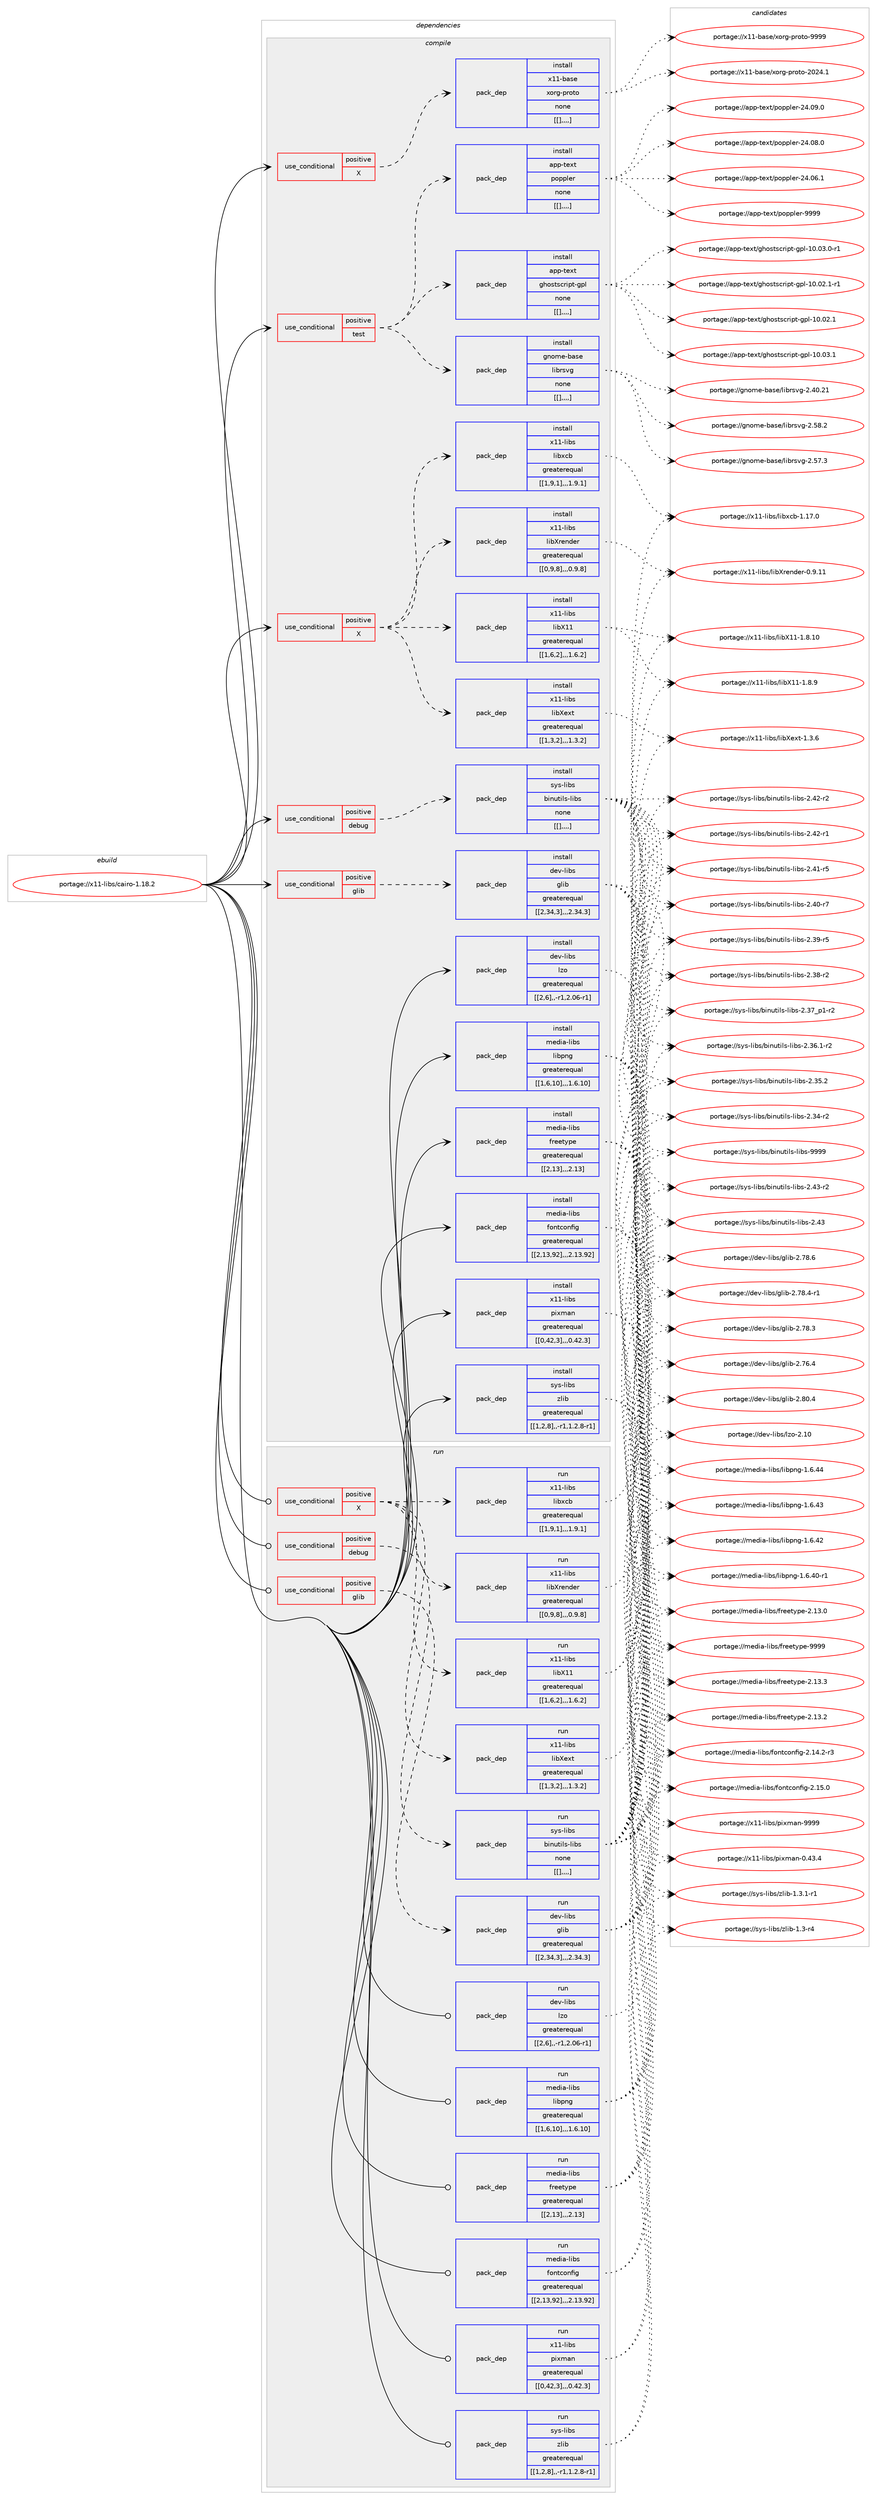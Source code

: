 digraph prolog {

# *************
# Graph options
# *************

newrank=true;
concentrate=true;
compound=true;
graph [rankdir=LR,fontname=Helvetica,fontsize=10,ranksep=1.5];#, ranksep=2.5, nodesep=0.2];
edge  [arrowhead=vee];
node  [fontname=Helvetica,fontsize=10];

# **********
# The ebuild
# **********

subgraph cluster_leftcol {
color=gray;
label=<<i>ebuild</i>>;
id [label="portage://x11-libs/cairo-1.18.2", color=red, width=4, href="../x11-libs/cairo-1.18.2.svg"];
}

# ****************
# The dependencies
# ****************

subgraph cluster_midcol {
color=gray;
label=<<i>dependencies</i>>;
subgraph cluster_compile {
fillcolor="#eeeeee";
style=filled;
label=<<i>compile</i>>;
subgraph cond11609 {
dependency32391 [label=<<TABLE BORDER="0" CELLBORDER="1" CELLSPACING="0" CELLPADDING="4"><TR><TD ROWSPAN="3" CELLPADDING="10">use_conditional</TD></TR><TR><TD>positive</TD></TR><TR><TD>X</TD></TR></TABLE>>, shape=none, color=red];
subgraph pack20560 {
dependency32392 [label=<<TABLE BORDER="0" CELLBORDER="1" CELLSPACING="0" CELLPADDING="4" WIDTH="220"><TR><TD ROWSPAN="6" CELLPADDING="30">pack_dep</TD></TR><TR><TD WIDTH="110">install</TD></TR><TR><TD>x11-base</TD></TR><TR><TD>xorg-proto</TD></TR><TR><TD>none</TD></TR><TR><TD>[[],,,,]</TD></TR></TABLE>>, shape=none, color=blue];
}
dependency32391:e -> dependency32392:w [weight=20,style="dashed",arrowhead="vee"];
}
id:e -> dependency32391:w [weight=20,style="solid",arrowhead="vee"];
subgraph cond11610 {
dependency32393 [label=<<TABLE BORDER="0" CELLBORDER="1" CELLSPACING="0" CELLPADDING="4"><TR><TD ROWSPAN="3" CELLPADDING="10">use_conditional</TD></TR><TR><TD>positive</TD></TR><TR><TD>X</TD></TR></TABLE>>, shape=none, color=red];
subgraph pack20561 {
dependency32394 [label=<<TABLE BORDER="0" CELLBORDER="1" CELLSPACING="0" CELLPADDING="4" WIDTH="220"><TR><TD ROWSPAN="6" CELLPADDING="30">pack_dep</TD></TR><TR><TD WIDTH="110">install</TD></TR><TR><TD>x11-libs</TD></TR><TR><TD>libXrender</TD></TR><TR><TD>greaterequal</TD></TR><TR><TD>[[0,9,8],,,0.9.8]</TD></TR></TABLE>>, shape=none, color=blue];
}
dependency32393:e -> dependency32394:w [weight=20,style="dashed",arrowhead="vee"];
subgraph pack20562 {
dependency32395 [label=<<TABLE BORDER="0" CELLBORDER="1" CELLSPACING="0" CELLPADDING="4" WIDTH="220"><TR><TD ROWSPAN="6" CELLPADDING="30">pack_dep</TD></TR><TR><TD WIDTH="110">install</TD></TR><TR><TD>x11-libs</TD></TR><TR><TD>libXext</TD></TR><TR><TD>greaterequal</TD></TR><TR><TD>[[1,3,2],,,1.3.2]</TD></TR></TABLE>>, shape=none, color=blue];
}
dependency32393:e -> dependency32395:w [weight=20,style="dashed",arrowhead="vee"];
subgraph pack20563 {
dependency32396 [label=<<TABLE BORDER="0" CELLBORDER="1" CELLSPACING="0" CELLPADDING="4" WIDTH="220"><TR><TD ROWSPAN="6" CELLPADDING="30">pack_dep</TD></TR><TR><TD WIDTH="110">install</TD></TR><TR><TD>x11-libs</TD></TR><TR><TD>libX11</TD></TR><TR><TD>greaterequal</TD></TR><TR><TD>[[1,6,2],,,1.6.2]</TD></TR></TABLE>>, shape=none, color=blue];
}
dependency32393:e -> dependency32396:w [weight=20,style="dashed",arrowhead="vee"];
subgraph pack20564 {
dependency32397 [label=<<TABLE BORDER="0" CELLBORDER="1" CELLSPACING="0" CELLPADDING="4" WIDTH="220"><TR><TD ROWSPAN="6" CELLPADDING="30">pack_dep</TD></TR><TR><TD WIDTH="110">install</TD></TR><TR><TD>x11-libs</TD></TR><TR><TD>libxcb</TD></TR><TR><TD>greaterequal</TD></TR><TR><TD>[[1,9,1],,,1.9.1]</TD></TR></TABLE>>, shape=none, color=blue];
}
dependency32393:e -> dependency32397:w [weight=20,style="dashed",arrowhead="vee"];
}
id:e -> dependency32393:w [weight=20,style="solid",arrowhead="vee"];
subgraph cond11611 {
dependency32398 [label=<<TABLE BORDER="0" CELLBORDER="1" CELLSPACING="0" CELLPADDING="4"><TR><TD ROWSPAN="3" CELLPADDING="10">use_conditional</TD></TR><TR><TD>positive</TD></TR><TR><TD>debug</TD></TR></TABLE>>, shape=none, color=red];
subgraph pack20565 {
dependency32399 [label=<<TABLE BORDER="0" CELLBORDER="1" CELLSPACING="0" CELLPADDING="4" WIDTH="220"><TR><TD ROWSPAN="6" CELLPADDING="30">pack_dep</TD></TR><TR><TD WIDTH="110">install</TD></TR><TR><TD>sys-libs</TD></TR><TR><TD>binutils-libs</TD></TR><TR><TD>none</TD></TR><TR><TD>[[],,,,]</TD></TR></TABLE>>, shape=none, color=blue];
}
dependency32398:e -> dependency32399:w [weight=20,style="dashed",arrowhead="vee"];
}
id:e -> dependency32398:w [weight=20,style="solid",arrowhead="vee"];
subgraph cond11612 {
dependency32400 [label=<<TABLE BORDER="0" CELLBORDER="1" CELLSPACING="0" CELLPADDING="4"><TR><TD ROWSPAN="3" CELLPADDING="10">use_conditional</TD></TR><TR><TD>positive</TD></TR><TR><TD>glib</TD></TR></TABLE>>, shape=none, color=red];
subgraph pack20566 {
dependency32401 [label=<<TABLE BORDER="0" CELLBORDER="1" CELLSPACING="0" CELLPADDING="4" WIDTH="220"><TR><TD ROWSPAN="6" CELLPADDING="30">pack_dep</TD></TR><TR><TD WIDTH="110">install</TD></TR><TR><TD>dev-libs</TD></TR><TR><TD>glib</TD></TR><TR><TD>greaterequal</TD></TR><TR><TD>[[2,34,3],,,2.34.3]</TD></TR></TABLE>>, shape=none, color=blue];
}
dependency32400:e -> dependency32401:w [weight=20,style="dashed",arrowhead="vee"];
}
id:e -> dependency32400:w [weight=20,style="solid",arrowhead="vee"];
subgraph cond11613 {
dependency32402 [label=<<TABLE BORDER="0" CELLBORDER="1" CELLSPACING="0" CELLPADDING="4"><TR><TD ROWSPAN="3" CELLPADDING="10">use_conditional</TD></TR><TR><TD>positive</TD></TR><TR><TD>test</TD></TR></TABLE>>, shape=none, color=red];
subgraph pack20567 {
dependency32403 [label=<<TABLE BORDER="0" CELLBORDER="1" CELLSPACING="0" CELLPADDING="4" WIDTH="220"><TR><TD ROWSPAN="6" CELLPADDING="30">pack_dep</TD></TR><TR><TD WIDTH="110">install</TD></TR><TR><TD>app-text</TD></TR><TR><TD>ghostscript-gpl</TD></TR><TR><TD>none</TD></TR><TR><TD>[[],,,,]</TD></TR></TABLE>>, shape=none, color=blue];
}
dependency32402:e -> dependency32403:w [weight=20,style="dashed",arrowhead="vee"];
subgraph pack20568 {
dependency32404 [label=<<TABLE BORDER="0" CELLBORDER="1" CELLSPACING="0" CELLPADDING="4" WIDTH="220"><TR><TD ROWSPAN="6" CELLPADDING="30">pack_dep</TD></TR><TR><TD WIDTH="110">install</TD></TR><TR><TD>app-text</TD></TR><TR><TD>poppler</TD></TR><TR><TD>none</TD></TR><TR><TD>[[],,,,]</TD></TR></TABLE>>, shape=none, color=blue];
}
dependency32402:e -> dependency32404:w [weight=20,style="dashed",arrowhead="vee"];
subgraph pack20569 {
dependency32405 [label=<<TABLE BORDER="0" CELLBORDER="1" CELLSPACING="0" CELLPADDING="4" WIDTH="220"><TR><TD ROWSPAN="6" CELLPADDING="30">pack_dep</TD></TR><TR><TD WIDTH="110">install</TD></TR><TR><TD>gnome-base</TD></TR><TR><TD>librsvg</TD></TR><TR><TD>none</TD></TR><TR><TD>[[],,,,]</TD></TR></TABLE>>, shape=none, color=blue];
}
dependency32402:e -> dependency32405:w [weight=20,style="dashed",arrowhead="vee"];
}
id:e -> dependency32402:w [weight=20,style="solid",arrowhead="vee"];
subgraph pack20570 {
dependency32406 [label=<<TABLE BORDER="0" CELLBORDER="1" CELLSPACING="0" CELLPADDING="4" WIDTH="220"><TR><TD ROWSPAN="6" CELLPADDING="30">pack_dep</TD></TR><TR><TD WIDTH="110">install</TD></TR><TR><TD>dev-libs</TD></TR><TR><TD>lzo</TD></TR><TR><TD>greaterequal</TD></TR><TR><TD>[[2,6],,-r1,2.06-r1]</TD></TR></TABLE>>, shape=none, color=blue];
}
id:e -> dependency32406:w [weight=20,style="solid",arrowhead="vee"];
subgraph pack20571 {
dependency32407 [label=<<TABLE BORDER="0" CELLBORDER="1" CELLSPACING="0" CELLPADDING="4" WIDTH="220"><TR><TD ROWSPAN="6" CELLPADDING="30">pack_dep</TD></TR><TR><TD WIDTH="110">install</TD></TR><TR><TD>media-libs</TD></TR><TR><TD>fontconfig</TD></TR><TR><TD>greaterequal</TD></TR><TR><TD>[[2,13,92],,,2.13.92]</TD></TR></TABLE>>, shape=none, color=blue];
}
id:e -> dependency32407:w [weight=20,style="solid",arrowhead="vee"];
subgraph pack20572 {
dependency32408 [label=<<TABLE BORDER="0" CELLBORDER="1" CELLSPACING="0" CELLPADDING="4" WIDTH="220"><TR><TD ROWSPAN="6" CELLPADDING="30">pack_dep</TD></TR><TR><TD WIDTH="110">install</TD></TR><TR><TD>media-libs</TD></TR><TR><TD>freetype</TD></TR><TR><TD>greaterequal</TD></TR><TR><TD>[[2,13],,,2.13]</TD></TR></TABLE>>, shape=none, color=blue];
}
id:e -> dependency32408:w [weight=20,style="solid",arrowhead="vee"];
subgraph pack20573 {
dependency32409 [label=<<TABLE BORDER="0" CELLBORDER="1" CELLSPACING="0" CELLPADDING="4" WIDTH="220"><TR><TD ROWSPAN="6" CELLPADDING="30">pack_dep</TD></TR><TR><TD WIDTH="110">install</TD></TR><TR><TD>media-libs</TD></TR><TR><TD>libpng</TD></TR><TR><TD>greaterequal</TD></TR><TR><TD>[[1,6,10],,,1.6.10]</TD></TR></TABLE>>, shape=none, color=blue];
}
id:e -> dependency32409:w [weight=20,style="solid",arrowhead="vee"];
subgraph pack20574 {
dependency32410 [label=<<TABLE BORDER="0" CELLBORDER="1" CELLSPACING="0" CELLPADDING="4" WIDTH="220"><TR><TD ROWSPAN="6" CELLPADDING="30">pack_dep</TD></TR><TR><TD WIDTH="110">install</TD></TR><TR><TD>sys-libs</TD></TR><TR><TD>zlib</TD></TR><TR><TD>greaterequal</TD></TR><TR><TD>[[1,2,8],,-r1,1.2.8-r1]</TD></TR></TABLE>>, shape=none, color=blue];
}
id:e -> dependency32410:w [weight=20,style="solid",arrowhead="vee"];
subgraph pack20575 {
dependency32411 [label=<<TABLE BORDER="0" CELLBORDER="1" CELLSPACING="0" CELLPADDING="4" WIDTH="220"><TR><TD ROWSPAN="6" CELLPADDING="30">pack_dep</TD></TR><TR><TD WIDTH="110">install</TD></TR><TR><TD>x11-libs</TD></TR><TR><TD>pixman</TD></TR><TR><TD>greaterequal</TD></TR><TR><TD>[[0,42,3],,,0.42.3]</TD></TR></TABLE>>, shape=none, color=blue];
}
id:e -> dependency32411:w [weight=20,style="solid",arrowhead="vee"];
}
subgraph cluster_compileandrun {
fillcolor="#eeeeee";
style=filled;
label=<<i>compile and run</i>>;
}
subgraph cluster_run {
fillcolor="#eeeeee";
style=filled;
label=<<i>run</i>>;
subgraph cond11614 {
dependency32412 [label=<<TABLE BORDER="0" CELLBORDER="1" CELLSPACING="0" CELLPADDING="4"><TR><TD ROWSPAN="3" CELLPADDING="10">use_conditional</TD></TR><TR><TD>positive</TD></TR><TR><TD>X</TD></TR></TABLE>>, shape=none, color=red];
subgraph pack20576 {
dependency32413 [label=<<TABLE BORDER="0" CELLBORDER="1" CELLSPACING="0" CELLPADDING="4" WIDTH="220"><TR><TD ROWSPAN="6" CELLPADDING="30">pack_dep</TD></TR><TR><TD WIDTH="110">run</TD></TR><TR><TD>x11-libs</TD></TR><TR><TD>libXrender</TD></TR><TR><TD>greaterequal</TD></TR><TR><TD>[[0,9,8],,,0.9.8]</TD></TR></TABLE>>, shape=none, color=blue];
}
dependency32412:e -> dependency32413:w [weight=20,style="dashed",arrowhead="vee"];
subgraph pack20577 {
dependency32414 [label=<<TABLE BORDER="0" CELLBORDER="1" CELLSPACING="0" CELLPADDING="4" WIDTH="220"><TR><TD ROWSPAN="6" CELLPADDING="30">pack_dep</TD></TR><TR><TD WIDTH="110">run</TD></TR><TR><TD>x11-libs</TD></TR><TR><TD>libXext</TD></TR><TR><TD>greaterequal</TD></TR><TR><TD>[[1,3,2],,,1.3.2]</TD></TR></TABLE>>, shape=none, color=blue];
}
dependency32412:e -> dependency32414:w [weight=20,style="dashed",arrowhead="vee"];
subgraph pack20578 {
dependency32415 [label=<<TABLE BORDER="0" CELLBORDER="1" CELLSPACING="0" CELLPADDING="4" WIDTH="220"><TR><TD ROWSPAN="6" CELLPADDING="30">pack_dep</TD></TR><TR><TD WIDTH="110">run</TD></TR><TR><TD>x11-libs</TD></TR><TR><TD>libX11</TD></TR><TR><TD>greaterequal</TD></TR><TR><TD>[[1,6,2],,,1.6.2]</TD></TR></TABLE>>, shape=none, color=blue];
}
dependency32412:e -> dependency32415:w [weight=20,style="dashed",arrowhead="vee"];
subgraph pack20579 {
dependency32416 [label=<<TABLE BORDER="0" CELLBORDER="1" CELLSPACING="0" CELLPADDING="4" WIDTH="220"><TR><TD ROWSPAN="6" CELLPADDING="30">pack_dep</TD></TR><TR><TD WIDTH="110">run</TD></TR><TR><TD>x11-libs</TD></TR><TR><TD>libxcb</TD></TR><TR><TD>greaterequal</TD></TR><TR><TD>[[1,9,1],,,1.9.1]</TD></TR></TABLE>>, shape=none, color=blue];
}
dependency32412:e -> dependency32416:w [weight=20,style="dashed",arrowhead="vee"];
}
id:e -> dependency32412:w [weight=20,style="solid",arrowhead="odot"];
subgraph cond11615 {
dependency32417 [label=<<TABLE BORDER="0" CELLBORDER="1" CELLSPACING="0" CELLPADDING="4"><TR><TD ROWSPAN="3" CELLPADDING="10">use_conditional</TD></TR><TR><TD>positive</TD></TR><TR><TD>debug</TD></TR></TABLE>>, shape=none, color=red];
subgraph pack20580 {
dependency32418 [label=<<TABLE BORDER="0" CELLBORDER="1" CELLSPACING="0" CELLPADDING="4" WIDTH="220"><TR><TD ROWSPAN="6" CELLPADDING="30">pack_dep</TD></TR><TR><TD WIDTH="110">run</TD></TR><TR><TD>sys-libs</TD></TR><TR><TD>binutils-libs</TD></TR><TR><TD>none</TD></TR><TR><TD>[[],,,,]</TD></TR></TABLE>>, shape=none, color=blue];
}
dependency32417:e -> dependency32418:w [weight=20,style="dashed",arrowhead="vee"];
}
id:e -> dependency32417:w [weight=20,style="solid",arrowhead="odot"];
subgraph cond11616 {
dependency32419 [label=<<TABLE BORDER="0" CELLBORDER="1" CELLSPACING="0" CELLPADDING="4"><TR><TD ROWSPAN="3" CELLPADDING="10">use_conditional</TD></TR><TR><TD>positive</TD></TR><TR><TD>glib</TD></TR></TABLE>>, shape=none, color=red];
subgraph pack20581 {
dependency32420 [label=<<TABLE BORDER="0" CELLBORDER="1" CELLSPACING="0" CELLPADDING="4" WIDTH="220"><TR><TD ROWSPAN="6" CELLPADDING="30">pack_dep</TD></TR><TR><TD WIDTH="110">run</TD></TR><TR><TD>dev-libs</TD></TR><TR><TD>glib</TD></TR><TR><TD>greaterequal</TD></TR><TR><TD>[[2,34,3],,,2.34.3]</TD></TR></TABLE>>, shape=none, color=blue];
}
dependency32419:e -> dependency32420:w [weight=20,style="dashed",arrowhead="vee"];
}
id:e -> dependency32419:w [weight=20,style="solid",arrowhead="odot"];
subgraph pack20582 {
dependency32421 [label=<<TABLE BORDER="0" CELLBORDER="1" CELLSPACING="0" CELLPADDING="4" WIDTH="220"><TR><TD ROWSPAN="6" CELLPADDING="30">pack_dep</TD></TR><TR><TD WIDTH="110">run</TD></TR><TR><TD>dev-libs</TD></TR><TR><TD>lzo</TD></TR><TR><TD>greaterequal</TD></TR><TR><TD>[[2,6],,-r1,2.06-r1]</TD></TR></TABLE>>, shape=none, color=blue];
}
id:e -> dependency32421:w [weight=20,style="solid",arrowhead="odot"];
subgraph pack20583 {
dependency32422 [label=<<TABLE BORDER="0" CELLBORDER="1" CELLSPACING="0" CELLPADDING="4" WIDTH="220"><TR><TD ROWSPAN="6" CELLPADDING="30">pack_dep</TD></TR><TR><TD WIDTH="110">run</TD></TR><TR><TD>media-libs</TD></TR><TR><TD>fontconfig</TD></TR><TR><TD>greaterequal</TD></TR><TR><TD>[[2,13,92],,,2.13.92]</TD></TR></TABLE>>, shape=none, color=blue];
}
id:e -> dependency32422:w [weight=20,style="solid",arrowhead="odot"];
subgraph pack20584 {
dependency32423 [label=<<TABLE BORDER="0" CELLBORDER="1" CELLSPACING="0" CELLPADDING="4" WIDTH="220"><TR><TD ROWSPAN="6" CELLPADDING="30">pack_dep</TD></TR><TR><TD WIDTH="110">run</TD></TR><TR><TD>media-libs</TD></TR><TR><TD>freetype</TD></TR><TR><TD>greaterequal</TD></TR><TR><TD>[[2,13],,,2.13]</TD></TR></TABLE>>, shape=none, color=blue];
}
id:e -> dependency32423:w [weight=20,style="solid",arrowhead="odot"];
subgraph pack20585 {
dependency32424 [label=<<TABLE BORDER="0" CELLBORDER="1" CELLSPACING="0" CELLPADDING="4" WIDTH="220"><TR><TD ROWSPAN="6" CELLPADDING="30">pack_dep</TD></TR><TR><TD WIDTH="110">run</TD></TR><TR><TD>media-libs</TD></TR><TR><TD>libpng</TD></TR><TR><TD>greaterequal</TD></TR><TR><TD>[[1,6,10],,,1.6.10]</TD></TR></TABLE>>, shape=none, color=blue];
}
id:e -> dependency32424:w [weight=20,style="solid",arrowhead="odot"];
subgraph pack20586 {
dependency32425 [label=<<TABLE BORDER="0" CELLBORDER="1" CELLSPACING="0" CELLPADDING="4" WIDTH="220"><TR><TD ROWSPAN="6" CELLPADDING="30">pack_dep</TD></TR><TR><TD WIDTH="110">run</TD></TR><TR><TD>sys-libs</TD></TR><TR><TD>zlib</TD></TR><TR><TD>greaterequal</TD></TR><TR><TD>[[1,2,8],,-r1,1.2.8-r1]</TD></TR></TABLE>>, shape=none, color=blue];
}
id:e -> dependency32425:w [weight=20,style="solid",arrowhead="odot"];
subgraph pack20587 {
dependency32426 [label=<<TABLE BORDER="0" CELLBORDER="1" CELLSPACING="0" CELLPADDING="4" WIDTH="220"><TR><TD ROWSPAN="6" CELLPADDING="30">pack_dep</TD></TR><TR><TD WIDTH="110">run</TD></TR><TR><TD>x11-libs</TD></TR><TR><TD>pixman</TD></TR><TR><TD>greaterequal</TD></TR><TR><TD>[[0,42,3],,,0.42.3]</TD></TR></TABLE>>, shape=none, color=blue];
}
id:e -> dependency32426:w [weight=20,style="solid",arrowhead="odot"];
}
}

# **************
# The candidates
# **************

subgraph cluster_choices {
rank=same;
color=gray;
label=<<i>candidates</i>>;

subgraph choice20560 {
color=black;
nodesep=1;
choice120494945989711510147120111114103451121141111161114557575757 [label="portage://x11-base/xorg-proto-9999", color=red, width=4,href="../x11-base/xorg-proto-9999.svg"];
choice1204949459897115101471201111141034511211411111611145504850524649 [label="portage://x11-base/xorg-proto-2024.1", color=red, width=4,href="../x11-base/xorg-proto-2024.1.svg"];
dependency32392:e -> choice120494945989711510147120111114103451121141111161114557575757:w [style=dotted,weight="100"];
dependency32392:e -> choice1204949459897115101471201111141034511211411111611145504850524649:w [style=dotted,weight="100"];
}
subgraph choice20561 {
color=black;
nodesep=1;
choice1204949451081059811547108105988811410111010010111445484657464949 [label="portage://x11-libs/libXrender-0.9.11", color=red, width=4,href="../x11-libs/libXrender-0.9.11.svg"];
dependency32394:e -> choice1204949451081059811547108105988811410111010010111445484657464949:w [style=dotted,weight="100"];
}
subgraph choice20562 {
color=black;
nodesep=1;
choice12049494510810598115471081059888101120116454946514654 [label="portage://x11-libs/libXext-1.3.6", color=red, width=4,href="../x11-libs/libXext-1.3.6.svg"];
dependency32395:e -> choice12049494510810598115471081059888101120116454946514654:w [style=dotted,weight="100"];
}
subgraph choice20563 {
color=black;
nodesep=1;
choice12049494510810598115471081059888494945494656464948 [label="portage://x11-libs/libX11-1.8.10", color=red, width=4,href="../x11-libs/libX11-1.8.10.svg"];
choice120494945108105981154710810598884949454946564657 [label="portage://x11-libs/libX11-1.8.9", color=red, width=4,href="../x11-libs/libX11-1.8.9.svg"];
dependency32396:e -> choice12049494510810598115471081059888494945494656464948:w [style=dotted,weight="100"];
dependency32396:e -> choice120494945108105981154710810598884949454946564657:w [style=dotted,weight="100"];
}
subgraph choice20564 {
color=black;
nodesep=1;
choice120494945108105981154710810598120999845494649554648 [label="portage://x11-libs/libxcb-1.17.0", color=red, width=4,href="../x11-libs/libxcb-1.17.0.svg"];
dependency32397:e -> choice120494945108105981154710810598120999845494649554648:w [style=dotted,weight="100"];
}
subgraph choice20565 {
color=black;
nodesep=1;
choice1151211154510810598115479810511011711610510811545108105981154557575757 [label="portage://sys-libs/binutils-libs-9999", color=red, width=4,href="../sys-libs/binutils-libs-9999.svg"];
choice11512111545108105981154798105110117116105108115451081059811545504652514511450 [label="portage://sys-libs/binutils-libs-2.43-r2", color=red, width=4,href="../sys-libs/binutils-libs-2.43-r2.svg"];
choice1151211154510810598115479810511011711610510811545108105981154550465251 [label="portage://sys-libs/binutils-libs-2.43", color=red, width=4,href="../sys-libs/binutils-libs-2.43.svg"];
choice11512111545108105981154798105110117116105108115451081059811545504652504511450 [label="portage://sys-libs/binutils-libs-2.42-r2", color=red, width=4,href="../sys-libs/binutils-libs-2.42-r2.svg"];
choice11512111545108105981154798105110117116105108115451081059811545504652504511449 [label="portage://sys-libs/binutils-libs-2.42-r1", color=red, width=4,href="../sys-libs/binutils-libs-2.42-r1.svg"];
choice11512111545108105981154798105110117116105108115451081059811545504652494511453 [label="portage://sys-libs/binutils-libs-2.41-r5", color=red, width=4,href="../sys-libs/binutils-libs-2.41-r5.svg"];
choice11512111545108105981154798105110117116105108115451081059811545504652484511455 [label="portage://sys-libs/binutils-libs-2.40-r7", color=red, width=4,href="../sys-libs/binutils-libs-2.40-r7.svg"];
choice11512111545108105981154798105110117116105108115451081059811545504651574511453 [label="portage://sys-libs/binutils-libs-2.39-r5", color=red, width=4,href="../sys-libs/binutils-libs-2.39-r5.svg"];
choice11512111545108105981154798105110117116105108115451081059811545504651564511450 [label="portage://sys-libs/binutils-libs-2.38-r2", color=red, width=4,href="../sys-libs/binutils-libs-2.38-r2.svg"];
choice115121115451081059811547981051101171161051081154510810598115455046515595112494511450 [label="portage://sys-libs/binutils-libs-2.37_p1-r2", color=red, width=4,href="../sys-libs/binutils-libs-2.37_p1-r2.svg"];
choice115121115451081059811547981051101171161051081154510810598115455046515446494511450 [label="portage://sys-libs/binutils-libs-2.36.1-r2", color=red, width=4,href="../sys-libs/binutils-libs-2.36.1-r2.svg"];
choice11512111545108105981154798105110117116105108115451081059811545504651534650 [label="portage://sys-libs/binutils-libs-2.35.2", color=red, width=4,href="../sys-libs/binutils-libs-2.35.2.svg"];
choice11512111545108105981154798105110117116105108115451081059811545504651524511450 [label="portage://sys-libs/binutils-libs-2.34-r2", color=red, width=4,href="../sys-libs/binutils-libs-2.34-r2.svg"];
dependency32399:e -> choice1151211154510810598115479810511011711610510811545108105981154557575757:w [style=dotted,weight="100"];
dependency32399:e -> choice11512111545108105981154798105110117116105108115451081059811545504652514511450:w [style=dotted,weight="100"];
dependency32399:e -> choice1151211154510810598115479810511011711610510811545108105981154550465251:w [style=dotted,weight="100"];
dependency32399:e -> choice11512111545108105981154798105110117116105108115451081059811545504652504511450:w [style=dotted,weight="100"];
dependency32399:e -> choice11512111545108105981154798105110117116105108115451081059811545504652504511449:w [style=dotted,weight="100"];
dependency32399:e -> choice11512111545108105981154798105110117116105108115451081059811545504652494511453:w [style=dotted,weight="100"];
dependency32399:e -> choice11512111545108105981154798105110117116105108115451081059811545504652484511455:w [style=dotted,weight="100"];
dependency32399:e -> choice11512111545108105981154798105110117116105108115451081059811545504651574511453:w [style=dotted,weight="100"];
dependency32399:e -> choice11512111545108105981154798105110117116105108115451081059811545504651564511450:w [style=dotted,weight="100"];
dependency32399:e -> choice115121115451081059811547981051101171161051081154510810598115455046515595112494511450:w [style=dotted,weight="100"];
dependency32399:e -> choice115121115451081059811547981051101171161051081154510810598115455046515446494511450:w [style=dotted,weight="100"];
dependency32399:e -> choice11512111545108105981154798105110117116105108115451081059811545504651534650:w [style=dotted,weight="100"];
dependency32399:e -> choice11512111545108105981154798105110117116105108115451081059811545504651524511450:w [style=dotted,weight="100"];
}
subgraph choice20566 {
color=black;
nodesep=1;
choice1001011184510810598115471031081059845504656484652 [label="portage://dev-libs/glib-2.80.4", color=red, width=4,href="../dev-libs/glib-2.80.4.svg"];
choice1001011184510810598115471031081059845504655564654 [label="portage://dev-libs/glib-2.78.6", color=red, width=4,href="../dev-libs/glib-2.78.6.svg"];
choice10010111845108105981154710310810598455046555646524511449 [label="portage://dev-libs/glib-2.78.4-r1", color=red, width=4,href="../dev-libs/glib-2.78.4-r1.svg"];
choice1001011184510810598115471031081059845504655564651 [label="portage://dev-libs/glib-2.78.3", color=red, width=4,href="../dev-libs/glib-2.78.3.svg"];
choice1001011184510810598115471031081059845504655544652 [label="portage://dev-libs/glib-2.76.4", color=red, width=4,href="../dev-libs/glib-2.76.4.svg"];
dependency32401:e -> choice1001011184510810598115471031081059845504656484652:w [style=dotted,weight="100"];
dependency32401:e -> choice1001011184510810598115471031081059845504655564654:w [style=dotted,weight="100"];
dependency32401:e -> choice10010111845108105981154710310810598455046555646524511449:w [style=dotted,weight="100"];
dependency32401:e -> choice1001011184510810598115471031081059845504655564651:w [style=dotted,weight="100"];
dependency32401:e -> choice1001011184510810598115471031081059845504655544652:w [style=dotted,weight="100"];
}
subgraph choice20567 {
color=black;
nodesep=1;
choice97112112451161011201164710310411111511611599114105112116451031121084549484648514649 [label="portage://app-text/ghostscript-gpl-10.03.1", color=red, width=4,href="../app-text/ghostscript-gpl-10.03.1.svg"];
choice971121124511610112011647103104111115116115991141051121164510311210845494846485146484511449 [label="portage://app-text/ghostscript-gpl-10.03.0-r1", color=red, width=4,href="../app-text/ghostscript-gpl-10.03.0-r1.svg"];
choice971121124511610112011647103104111115116115991141051121164510311210845494846485046494511449 [label="portage://app-text/ghostscript-gpl-10.02.1-r1", color=red, width=4,href="../app-text/ghostscript-gpl-10.02.1-r1.svg"];
choice97112112451161011201164710310411111511611599114105112116451031121084549484648504649 [label="portage://app-text/ghostscript-gpl-10.02.1", color=red, width=4,href="../app-text/ghostscript-gpl-10.02.1.svg"];
dependency32403:e -> choice97112112451161011201164710310411111511611599114105112116451031121084549484648514649:w [style=dotted,weight="100"];
dependency32403:e -> choice971121124511610112011647103104111115116115991141051121164510311210845494846485146484511449:w [style=dotted,weight="100"];
dependency32403:e -> choice971121124511610112011647103104111115116115991141051121164510311210845494846485046494511449:w [style=dotted,weight="100"];
dependency32403:e -> choice97112112451161011201164710310411111511611599114105112116451031121084549484648504649:w [style=dotted,weight="100"];
}
subgraph choice20568 {
color=black;
nodesep=1;
choice9711211245116101120116471121111121121081011144557575757 [label="portage://app-text/poppler-9999", color=red, width=4,href="../app-text/poppler-9999.svg"];
choice9711211245116101120116471121111121121081011144550524648574648 [label="portage://app-text/poppler-24.09.0", color=red, width=4,href="../app-text/poppler-24.09.0.svg"];
choice9711211245116101120116471121111121121081011144550524648564648 [label="portage://app-text/poppler-24.08.0", color=red, width=4,href="../app-text/poppler-24.08.0.svg"];
choice9711211245116101120116471121111121121081011144550524648544649 [label="portage://app-text/poppler-24.06.1", color=red, width=4,href="../app-text/poppler-24.06.1.svg"];
dependency32404:e -> choice9711211245116101120116471121111121121081011144557575757:w [style=dotted,weight="100"];
dependency32404:e -> choice9711211245116101120116471121111121121081011144550524648574648:w [style=dotted,weight="100"];
dependency32404:e -> choice9711211245116101120116471121111121121081011144550524648564648:w [style=dotted,weight="100"];
dependency32404:e -> choice9711211245116101120116471121111121121081011144550524648544649:w [style=dotted,weight="100"];
}
subgraph choice20569 {
color=black;
nodesep=1;
choice103110111109101459897115101471081059811411511810345504653564650 [label="portage://gnome-base/librsvg-2.58.2", color=red, width=4,href="../gnome-base/librsvg-2.58.2.svg"];
choice103110111109101459897115101471081059811411511810345504653554651 [label="portage://gnome-base/librsvg-2.57.3", color=red, width=4,href="../gnome-base/librsvg-2.57.3.svg"];
choice10311011110910145989711510147108105981141151181034550465248465049 [label="portage://gnome-base/librsvg-2.40.21", color=red, width=4,href="../gnome-base/librsvg-2.40.21.svg"];
dependency32405:e -> choice103110111109101459897115101471081059811411511810345504653564650:w [style=dotted,weight="100"];
dependency32405:e -> choice103110111109101459897115101471081059811411511810345504653554651:w [style=dotted,weight="100"];
dependency32405:e -> choice10311011110910145989711510147108105981141151181034550465248465049:w [style=dotted,weight="100"];
}
subgraph choice20570 {
color=black;
nodesep=1;
choice1001011184510810598115471081221114550464948 [label="portage://dev-libs/lzo-2.10", color=red, width=4,href="../dev-libs/lzo-2.10.svg"];
dependency32406:e -> choice1001011184510810598115471081221114550464948:w [style=dotted,weight="100"];
}
subgraph choice20571 {
color=black;
nodesep=1;
choice109101100105974510810598115471021111101169911111010210510345504649534648 [label="portage://media-libs/fontconfig-2.15.0", color=red, width=4,href="../media-libs/fontconfig-2.15.0.svg"];
choice1091011001059745108105981154710211111011699111110102105103455046495246504511451 [label="portage://media-libs/fontconfig-2.14.2-r3", color=red, width=4,href="../media-libs/fontconfig-2.14.2-r3.svg"];
dependency32407:e -> choice109101100105974510810598115471021111101169911111010210510345504649534648:w [style=dotted,weight="100"];
dependency32407:e -> choice1091011001059745108105981154710211111011699111110102105103455046495246504511451:w [style=dotted,weight="100"];
}
subgraph choice20572 {
color=black;
nodesep=1;
choice109101100105974510810598115471021141011011161211121014557575757 [label="portage://media-libs/freetype-9999", color=red, width=4,href="../media-libs/freetype-9999.svg"];
choice1091011001059745108105981154710211410110111612111210145504649514651 [label="portage://media-libs/freetype-2.13.3", color=red, width=4,href="../media-libs/freetype-2.13.3.svg"];
choice1091011001059745108105981154710211410110111612111210145504649514650 [label="portage://media-libs/freetype-2.13.2", color=red, width=4,href="../media-libs/freetype-2.13.2.svg"];
choice1091011001059745108105981154710211410110111612111210145504649514648 [label="portage://media-libs/freetype-2.13.0", color=red, width=4,href="../media-libs/freetype-2.13.0.svg"];
dependency32408:e -> choice109101100105974510810598115471021141011011161211121014557575757:w [style=dotted,weight="100"];
dependency32408:e -> choice1091011001059745108105981154710211410110111612111210145504649514651:w [style=dotted,weight="100"];
dependency32408:e -> choice1091011001059745108105981154710211410110111612111210145504649514650:w [style=dotted,weight="100"];
dependency32408:e -> choice1091011001059745108105981154710211410110111612111210145504649514648:w [style=dotted,weight="100"];
}
subgraph choice20573 {
color=black;
nodesep=1;
choice109101100105974510810598115471081059811211010345494654465252 [label="portage://media-libs/libpng-1.6.44", color=red, width=4,href="../media-libs/libpng-1.6.44.svg"];
choice109101100105974510810598115471081059811211010345494654465251 [label="portage://media-libs/libpng-1.6.43", color=red, width=4,href="../media-libs/libpng-1.6.43.svg"];
choice109101100105974510810598115471081059811211010345494654465250 [label="portage://media-libs/libpng-1.6.42", color=red, width=4,href="../media-libs/libpng-1.6.42.svg"];
choice1091011001059745108105981154710810598112110103454946544652484511449 [label="portage://media-libs/libpng-1.6.40-r1", color=red, width=4,href="../media-libs/libpng-1.6.40-r1.svg"];
dependency32409:e -> choice109101100105974510810598115471081059811211010345494654465252:w [style=dotted,weight="100"];
dependency32409:e -> choice109101100105974510810598115471081059811211010345494654465251:w [style=dotted,weight="100"];
dependency32409:e -> choice109101100105974510810598115471081059811211010345494654465250:w [style=dotted,weight="100"];
dependency32409:e -> choice1091011001059745108105981154710810598112110103454946544652484511449:w [style=dotted,weight="100"];
}
subgraph choice20574 {
color=black;
nodesep=1;
choice115121115451081059811547122108105984549465146494511449 [label="portage://sys-libs/zlib-1.3.1-r1", color=red, width=4,href="../sys-libs/zlib-1.3.1-r1.svg"];
choice11512111545108105981154712210810598454946514511452 [label="portage://sys-libs/zlib-1.3-r4", color=red, width=4,href="../sys-libs/zlib-1.3-r4.svg"];
dependency32410:e -> choice115121115451081059811547122108105984549465146494511449:w [style=dotted,weight="100"];
dependency32410:e -> choice11512111545108105981154712210810598454946514511452:w [style=dotted,weight="100"];
}
subgraph choice20575 {
color=black;
nodesep=1;
choice1204949451081059811547112105120109971104557575757 [label="portage://x11-libs/pixman-9999", color=red, width=4,href="../x11-libs/pixman-9999.svg"];
choice12049494510810598115471121051201099711045484652514652 [label="portage://x11-libs/pixman-0.43.4", color=red, width=4,href="../x11-libs/pixman-0.43.4.svg"];
dependency32411:e -> choice1204949451081059811547112105120109971104557575757:w [style=dotted,weight="100"];
dependency32411:e -> choice12049494510810598115471121051201099711045484652514652:w [style=dotted,weight="100"];
}
subgraph choice20576 {
color=black;
nodesep=1;
choice1204949451081059811547108105988811410111010010111445484657464949 [label="portage://x11-libs/libXrender-0.9.11", color=red, width=4,href="../x11-libs/libXrender-0.9.11.svg"];
dependency32413:e -> choice1204949451081059811547108105988811410111010010111445484657464949:w [style=dotted,weight="100"];
}
subgraph choice20577 {
color=black;
nodesep=1;
choice12049494510810598115471081059888101120116454946514654 [label="portage://x11-libs/libXext-1.3.6", color=red, width=4,href="../x11-libs/libXext-1.3.6.svg"];
dependency32414:e -> choice12049494510810598115471081059888101120116454946514654:w [style=dotted,weight="100"];
}
subgraph choice20578 {
color=black;
nodesep=1;
choice12049494510810598115471081059888494945494656464948 [label="portage://x11-libs/libX11-1.8.10", color=red, width=4,href="../x11-libs/libX11-1.8.10.svg"];
choice120494945108105981154710810598884949454946564657 [label="portage://x11-libs/libX11-1.8.9", color=red, width=4,href="../x11-libs/libX11-1.8.9.svg"];
dependency32415:e -> choice12049494510810598115471081059888494945494656464948:w [style=dotted,weight="100"];
dependency32415:e -> choice120494945108105981154710810598884949454946564657:w [style=dotted,weight="100"];
}
subgraph choice20579 {
color=black;
nodesep=1;
choice120494945108105981154710810598120999845494649554648 [label="portage://x11-libs/libxcb-1.17.0", color=red, width=4,href="../x11-libs/libxcb-1.17.0.svg"];
dependency32416:e -> choice120494945108105981154710810598120999845494649554648:w [style=dotted,weight="100"];
}
subgraph choice20580 {
color=black;
nodesep=1;
choice1151211154510810598115479810511011711610510811545108105981154557575757 [label="portage://sys-libs/binutils-libs-9999", color=red, width=4,href="../sys-libs/binutils-libs-9999.svg"];
choice11512111545108105981154798105110117116105108115451081059811545504652514511450 [label="portage://sys-libs/binutils-libs-2.43-r2", color=red, width=4,href="../sys-libs/binutils-libs-2.43-r2.svg"];
choice1151211154510810598115479810511011711610510811545108105981154550465251 [label="portage://sys-libs/binutils-libs-2.43", color=red, width=4,href="../sys-libs/binutils-libs-2.43.svg"];
choice11512111545108105981154798105110117116105108115451081059811545504652504511450 [label="portage://sys-libs/binutils-libs-2.42-r2", color=red, width=4,href="../sys-libs/binutils-libs-2.42-r2.svg"];
choice11512111545108105981154798105110117116105108115451081059811545504652504511449 [label="portage://sys-libs/binutils-libs-2.42-r1", color=red, width=4,href="../sys-libs/binutils-libs-2.42-r1.svg"];
choice11512111545108105981154798105110117116105108115451081059811545504652494511453 [label="portage://sys-libs/binutils-libs-2.41-r5", color=red, width=4,href="../sys-libs/binutils-libs-2.41-r5.svg"];
choice11512111545108105981154798105110117116105108115451081059811545504652484511455 [label="portage://sys-libs/binutils-libs-2.40-r7", color=red, width=4,href="../sys-libs/binutils-libs-2.40-r7.svg"];
choice11512111545108105981154798105110117116105108115451081059811545504651574511453 [label="portage://sys-libs/binutils-libs-2.39-r5", color=red, width=4,href="../sys-libs/binutils-libs-2.39-r5.svg"];
choice11512111545108105981154798105110117116105108115451081059811545504651564511450 [label="portage://sys-libs/binutils-libs-2.38-r2", color=red, width=4,href="../sys-libs/binutils-libs-2.38-r2.svg"];
choice115121115451081059811547981051101171161051081154510810598115455046515595112494511450 [label="portage://sys-libs/binutils-libs-2.37_p1-r2", color=red, width=4,href="../sys-libs/binutils-libs-2.37_p1-r2.svg"];
choice115121115451081059811547981051101171161051081154510810598115455046515446494511450 [label="portage://sys-libs/binutils-libs-2.36.1-r2", color=red, width=4,href="../sys-libs/binutils-libs-2.36.1-r2.svg"];
choice11512111545108105981154798105110117116105108115451081059811545504651534650 [label="portage://sys-libs/binutils-libs-2.35.2", color=red, width=4,href="../sys-libs/binutils-libs-2.35.2.svg"];
choice11512111545108105981154798105110117116105108115451081059811545504651524511450 [label="portage://sys-libs/binutils-libs-2.34-r2", color=red, width=4,href="../sys-libs/binutils-libs-2.34-r2.svg"];
dependency32418:e -> choice1151211154510810598115479810511011711610510811545108105981154557575757:w [style=dotted,weight="100"];
dependency32418:e -> choice11512111545108105981154798105110117116105108115451081059811545504652514511450:w [style=dotted,weight="100"];
dependency32418:e -> choice1151211154510810598115479810511011711610510811545108105981154550465251:w [style=dotted,weight="100"];
dependency32418:e -> choice11512111545108105981154798105110117116105108115451081059811545504652504511450:w [style=dotted,weight="100"];
dependency32418:e -> choice11512111545108105981154798105110117116105108115451081059811545504652504511449:w [style=dotted,weight="100"];
dependency32418:e -> choice11512111545108105981154798105110117116105108115451081059811545504652494511453:w [style=dotted,weight="100"];
dependency32418:e -> choice11512111545108105981154798105110117116105108115451081059811545504652484511455:w [style=dotted,weight="100"];
dependency32418:e -> choice11512111545108105981154798105110117116105108115451081059811545504651574511453:w [style=dotted,weight="100"];
dependency32418:e -> choice11512111545108105981154798105110117116105108115451081059811545504651564511450:w [style=dotted,weight="100"];
dependency32418:e -> choice115121115451081059811547981051101171161051081154510810598115455046515595112494511450:w [style=dotted,weight="100"];
dependency32418:e -> choice115121115451081059811547981051101171161051081154510810598115455046515446494511450:w [style=dotted,weight="100"];
dependency32418:e -> choice11512111545108105981154798105110117116105108115451081059811545504651534650:w [style=dotted,weight="100"];
dependency32418:e -> choice11512111545108105981154798105110117116105108115451081059811545504651524511450:w [style=dotted,weight="100"];
}
subgraph choice20581 {
color=black;
nodesep=1;
choice1001011184510810598115471031081059845504656484652 [label="portage://dev-libs/glib-2.80.4", color=red, width=4,href="../dev-libs/glib-2.80.4.svg"];
choice1001011184510810598115471031081059845504655564654 [label="portage://dev-libs/glib-2.78.6", color=red, width=4,href="../dev-libs/glib-2.78.6.svg"];
choice10010111845108105981154710310810598455046555646524511449 [label="portage://dev-libs/glib-2.78.4-r1", color=red, width=4,href="../dev-libs/glib-2.78.4-r1.svg"];
choice1001011184510810598115471031081059845504655564651 [label="portage://dev-libs/glib-2.78.3", color=red, width=4,href="../dev-libs/glib-2.78.3.svg"];
choice1001011184510810598115471031081059845504655544652 [label="portage://dev-libs/glib-2.76.4", color=red, width=4,href="../dev-libs/glib-2.76.4.svg"];
dependency32420:e -> choice1001011184510810598115471031081059845504656484652:w [style=dotted,weight="100"];
dependency32420:e -> choice1001011184510810598115471031081059845504655564654:w [style=dotted,weight="100"];
dependency32420:e -> choice10010111845108105981154710310810598455046555646524511449:w [style=dotted,weight="100"];
dependency32420:e -> choice1001011184510810598115471031081059845504655564651:w [style=dotted,weight="100"];
dependency32420:e -> choice1001011184510810598115471031081059845504655544652:w [style=dotted,weight="100"];
}
subgraph choice20582 {
color=black;
nodesep=1;
choice1001011184510810598115471081221114550464948 [label="portage://dev-libs/lzo-2.10", color=red, width=4,href="../dev-libs/lzo-2.10.svg"];
dependency32421:e -> choice1001011184510810598115471081221114550464948:w [style=dotted,weight="100"];
}
subgraph choice20583 {
color=black;
nodesep=1;
choice109101100105974510810598115471021111101169911111010210510345504649534648 [label="portage://media-libs/fontconfig-2.15.0", color=red, width=4,href="../media-libs/fontconfig-2.15.0.svg"];
choice1091011001059745108105981154710211111011699111110102105103455046495246504511451 [label="portage://media-libs/fontconfig-2.14.2-r3", color=red, width=4,href="../media-libs/fontconfig-2.14.2-r3.svg"];
dependency32422:e -> choice109101100105974510810598115471021111101169911111010210510345504649534648:w [style=dotted,weight="100"];
dependency32422:e -> choice1091011001059745108105981154710211111011699111110102105103455046495246504511451:w [style=dotted,weight="100"];
}
subgraph choice20584 {
color=black;
nodesep=1;
choice109101100105974510810598115471021141011011161211121014557575757 [label="portage://media-libs/freetype-9999", color=red, width=4,href="../media-libs/freetype-9999.svg"];
choice1091011001059745108105981154710211410110111612111210145504649514651 [label="portage://media-libs/freetype-2.13.3", color=red, width=4,href="../media-libs/freetype-2.13.3.svg"];
choice1091011001059745108105981154710211410110111612111210145504649514650 [label="portage://media-libs/freetype-2.13.2", color=red, width=4,href="../media-libs/freetype-2.13.2.svg"];
choice1091011001059745108105981154710211410110111612111210145504649514648 [label="portage://media-libs/freetype-2.13.0", color=red, width=4,href="../media-libs/freetype-2.13.0.svg"];
dependency32423:e -> choice109101100105974510810598115471021141011011161211121014557575757:w [style=dotted,weight="100"];
dependency32423:e -> choice1091011001059745108105981154710211410110111612111210145504649514651:w [style=dotted,weight="100"];
dependency32423:e -> choice1091011001059745108105981154710211410110111612111210145504649514650:w [style=dotted,weight="100"];
dependency32423:e -> choice1091011001059745108105981154710211410110111612111210145504649514648:w [style=dotted,weight="100"];
}
subgraph choice20585 {
color=black;
nodesep=1;
choice109101100105974510810598115471081059811211010345494654465252 [label="portage://media-libs/libpng-1.6.44", color=red, width=4,href="../media-libs/libpng-1.6.44.svg"];
choice109101100105974510810598115471081059811211010345494654465251 [label="portage://media-libs/libpng-1.6.43", color=red, width=4,href="../media-libs/libpng-1.6.43.svg"];
choice109101100105974510810598115471081059811211010345494654465250 [label="portage://media-libs/libpng-1.6.42", color=red, width=4,href="../media-libs/libpng-1.6.42.svg"];
choice1091011001059745108105981154710810598112110103454946544652484511449 [label="portage://media-libs/libpng-1.6.40-r1", color=red, width=4,href="../media-libs/libpng-1.6.40-r1.svg"];
dependency32424:e -> choice109101100105974510810598115471081059811211010345494654465252:w [style=dotted,weight="100"];
dependency32424:e -> choice109101100105974510810598115471081059811211010345494654465251:w [style=dotted,weight="100"];
dependency32424:e -> choice109101100105974510810598115471081059811211010345494654465250:w [style=dotted,weight="100"];
dependency32424:e -> choice1091011001059745108105981154710810598112110103454946544652484511449:w [style=dotted,weight="100"];
}
subgraph choice20586 {
color=black;
nodesep=1;
choice115121115451081059811547122108105984549465146494511449 [label="portage://sys-libs/zlib-1.3.1-r1", color=red, width=4,href="../sys-libs/zlib-1.3.1-r1.svg"];
choice11512111545108105981154712210810598454946514511452 [label="portage://sys-libs/zlib-1.3-r4", color=red, width=4,href="../sys-libs/zlib-1.3-r4.svg"];
dependency32425:e -> choice115121115451081059811547122108105984549465146494511449:w [style=dotted,weight="100"];
dependency32425:e -> choice11512111545108105981154712210810598454946514511452:w [style=dotted,weight="100"];
}
subgraph choice20587 {
color=black;
nodesep=1;
choice1204949451081059811547112105120109971104557575757 [label="portage://x11-libs/pixman-9999", color=red, width=4,href="../x11-libs/pixman-9999.svg"];
choice12049494510810598115471121051201099711045484652514652 [label="portage://x11-libs/pixman-0.43.4", color=red, width=4,href="../x11-libs/pixman-0.43.4.svg"];
dependency32426:e -> choice1204949451081059811547112105120109971104557575757:w [style=dotted,weight="100"];
dependency32426:e -> choice12049494510810598115471121051201099711045484652514652:w [style=dotted,weight="100"];
}
}

}

